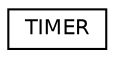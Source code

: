 digraph "Graphical Class Hierarchy"
{
 // LATEX_PDF_SIZE
  edge [fontname="Helvetica",fontsize="10",labelfontname="Helvetica",labelfontsize="10"];
  node [fontname="Helvetica",fontsize="10",shape=record];
  rankdir="LR";
  Node0 [label="TIMER",height=0.2,width=0.4,color="black", fillcolor="white", style="filled",URL="$classquanTest_1_1diagnostics_1_1TIMER.html",tooltip=" "];
}
